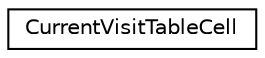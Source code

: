 digraph G
{
  edge [fontname="Helvetica",fontsize="10",labelfontname="Helvetica",labelfontsize="10"];
  node [fontname="Helvetica",fontsize="10",shape=record];
  rankdir="LR";
  Node1 [label="CurrentVisitTableCell",height=0.2,width=0.4,color="black", fillcolor="white", style="filled",URL="$interface_current_visit_table_cell.html"];
}
